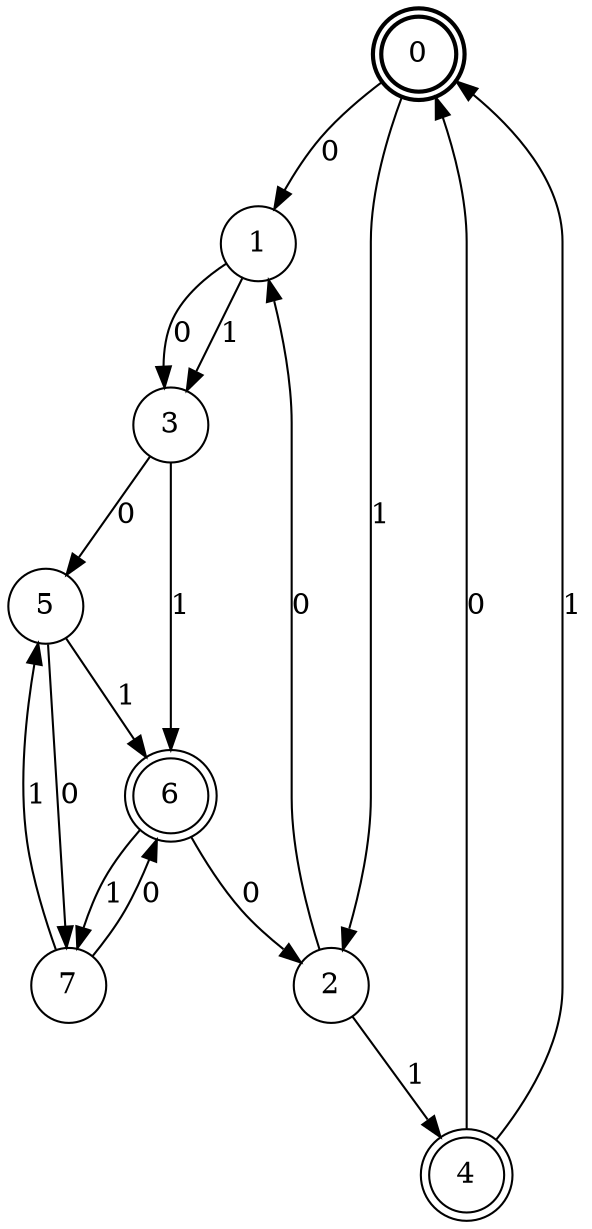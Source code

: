 digraph Automat {
    node [shape = circle];
    0 [style = "bold"];
    0 [peripheries=2]
    0 -> 1 [label = "0"];
    0 -> 2 [label = "1"];
    1 -> 3 [label = "0"];
    1 -> 3 [label = "1"];
    2 -> 1 [label = "0"];
    2 -> 4 [label = "1"];
    3 -> 5 [label = "0"];
    3 -> 6 [label = "1"];
    4 [peripheries=2]
    4 -> 0 [label = "0"];
    4 -> 0 [label = "1"];
    5 -> 7 [label = "0"];
    5 -> 6 [label = "1"];
    6 [peripheries=2]
    6 -> 2 [label = "0"];
    6 -> 7 [label = "1"];
    7 -> 6 [label = "0"];
    7 -> 5 [label = "1"];
}
